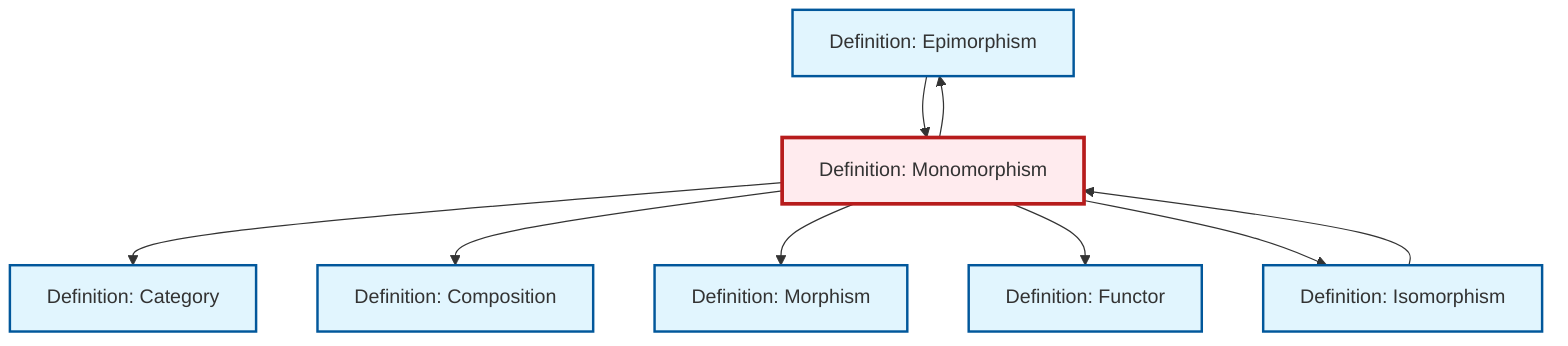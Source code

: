 graph TD
    classDef definition fill:#e1f5fe,stroke:#01579b,stroke-width:2px
    classDef theorem fill:#f3e5f5,stroke:#4a148c,stroke-width:2px
    classDef axiom fill:#fff3e0,stroke:#e65100,stroke-width:2px
    classDef example fill:#e8f5e9,stroke:#1b5e20,stroke-width:2px
    classDef current fill:#ffebee,stroke:#b71c1c,stroke-width:3px
    def-morphism["Definition: Morphism"]:::definition
    def-composition["Definition: Composition"]:::definition
    def-epimorphism["Definition: Epimorphism"]:::definition
    def-isomorphism["Definition: Isomorphism"]:::definition
    def-monomorphism["Definition: Monomorphism"]:::definition
    def-functor["Definition: Functor"]:::definition
    def-category["Definition: Category"]:::definition
    def-monomorphism --> def-category
    def-isomorphism --> def-monomorphism
    def-monomorphism --> def-composition
    def-monomorphism --> def-morphism
    def-epimorphism --> def-monomorphism
    def-monomorphism --> def-functor
    def-monomorphism --> def-isomorphism
    def-monomorphism --> def-epimorphism
    class def-monomorphism current